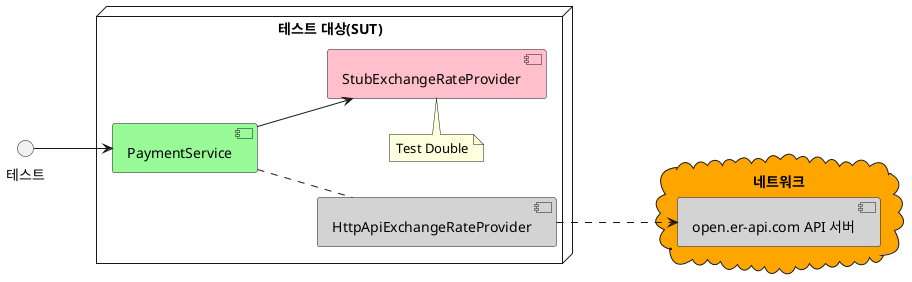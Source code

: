 @startuml
left to right direction

node "테스트 대상(SUT)" {
    [PaymentService] #palegreen
    [HttpApiExchangeRateProvider] #lightgray
    [StubExchangeRateProvider] #pink
    note top of [StubExchangeRateProvider] : Test Double
}
cloud "네트워크" #orange {
    [open.er-api.com API 서버] #lightgray
}

"테스트" --> [PaymentService]
[PaymentService] .. [HttpApiExchangeRateProvider]
[PaymentService] --> [StubExchangeRateProvider]
[HttpApiExchangeRateProvider] ...> [open.er-api.com API 서버]
@enduml